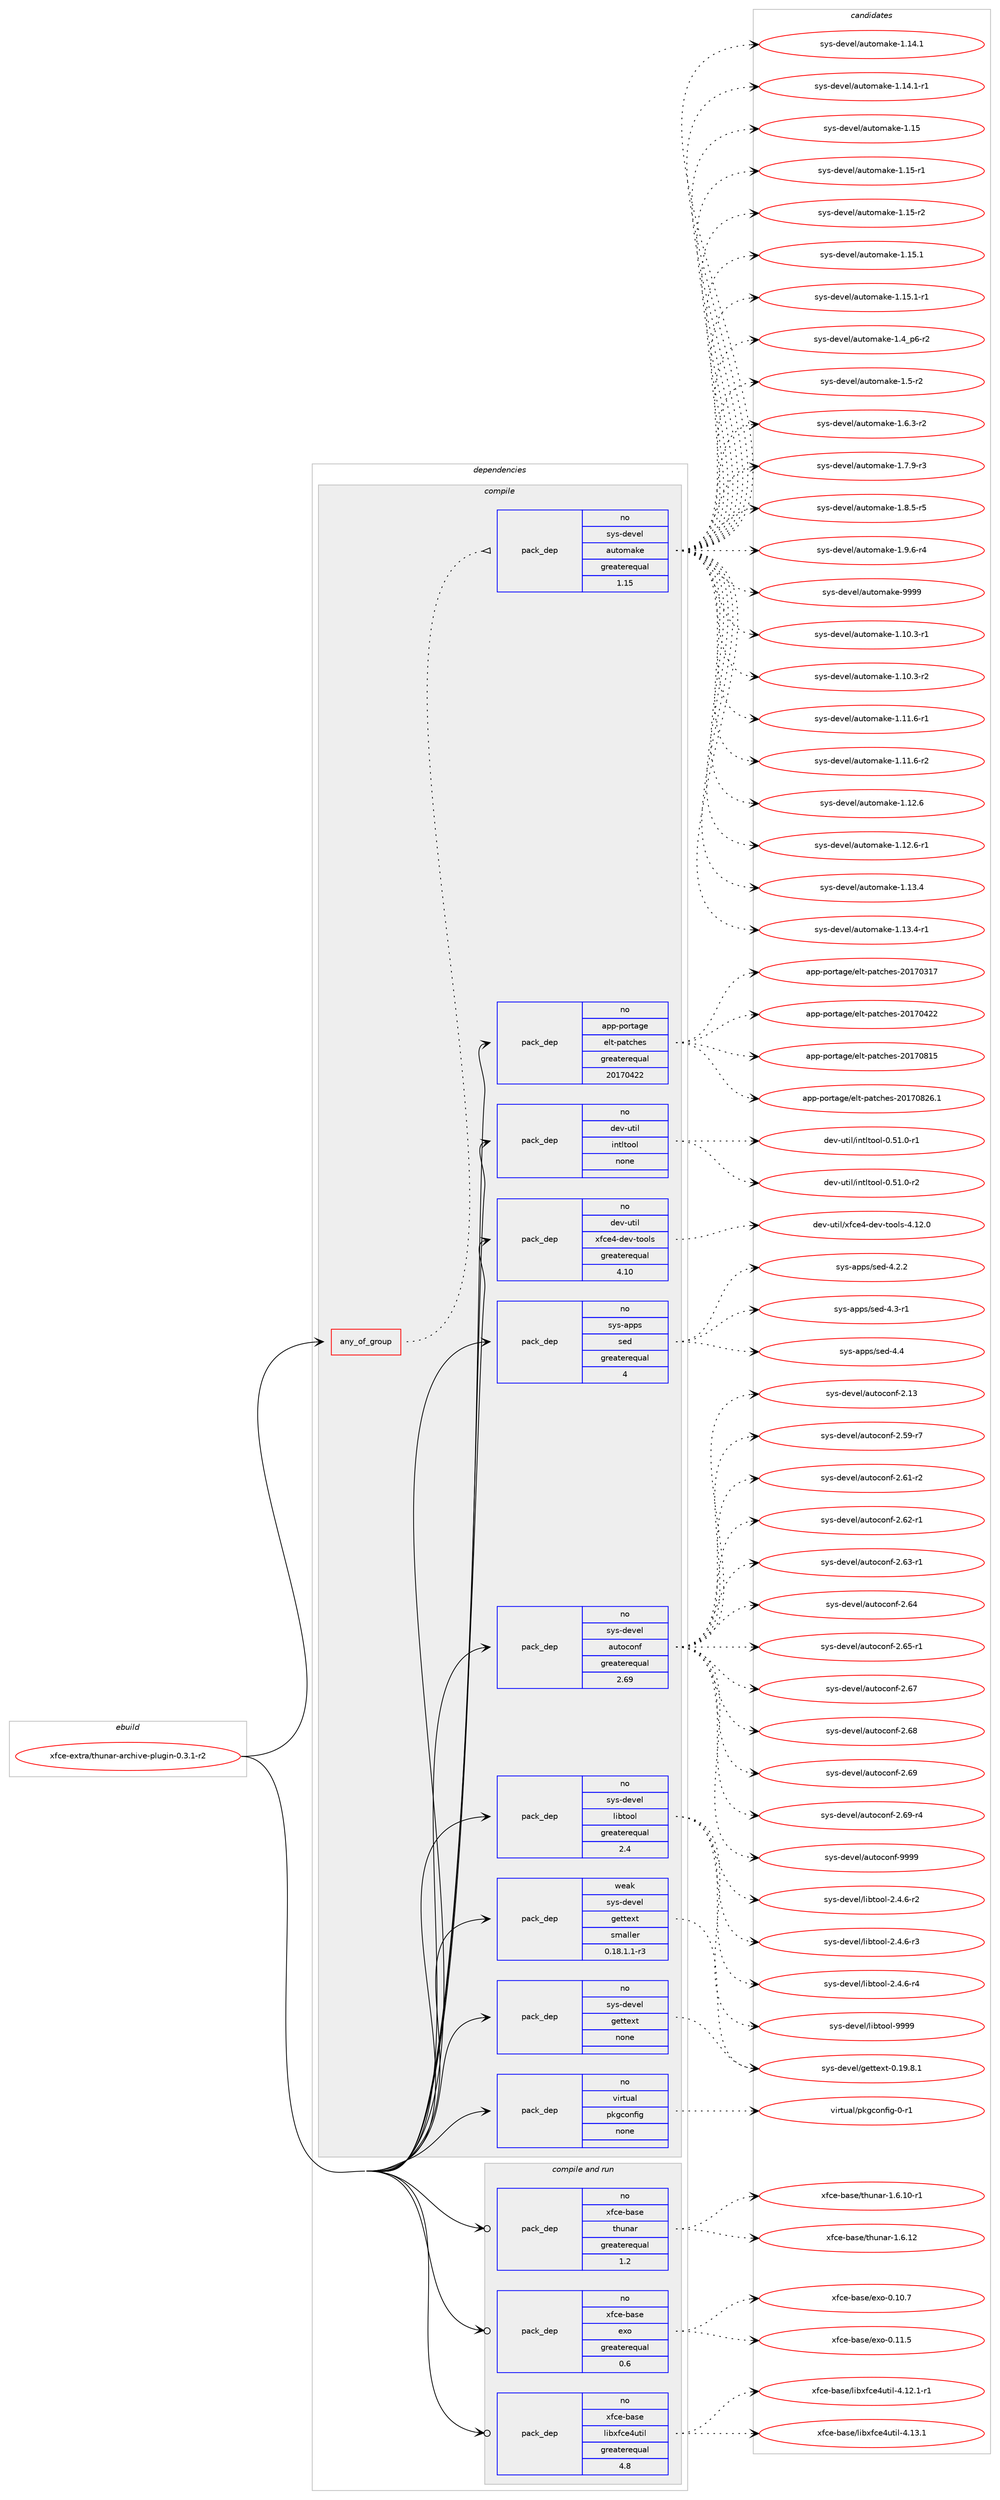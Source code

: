 digraph prolog {

# *************
# Graph options
# *************

newrank=true;
concentrate=true;
compound=true;
graph [rankdir=LR,fontname=Helvetica,fontsize=10,ranksep=1.5];#, ranksep=2.5, nodesep=0.2];
edge  [arrowhead=vee];
node  [fontname=Helvetica,fontsize=10];

# **********
# The ebuild
# **********

subgraph cluster_leftcol {
color=gray;
rank=same;
label=<<i>ebuild</i>>;
id [label="xfce-extra/thunar-archive-plugin-0.3.1-r2", color=red, width=4, href="../xfce-extra/thunar-archive-plugin-0.3.1-r2.svg"];
}

# ****************
# The dependencies
# ****************

subgraph cluster_midcol {
color=gray;
label=<<i>dependencies</i>>;
subgraph cluster_compile {
fillcolor="#eeeeee";
style=filled;
label=<<i>compile</i>>;
subgraph any9819 {
dependency535194 [label=<<TABLE BORDER="0" CELLBORDER="1" CELLSPACING="0" CELLPADDING="4"><TR><TD CELLPADDING="10">any_of_group</TD></TR></TABLE>>, shape=none, color=red];subgraph pack400363 {
dependency535195 [label=<<TABLE BORDER="0" CELLBORDER="1" CELLSPACING="0" CELLPADDING="4" WIDTH="220"><TR><TD ROWSPAN="6" CELLPADDING="30">pack_dep</TD></TR><TR><TD WIDTH="110">no</TD></TR><TR><TD>sys-devel</TD></TR><TR><TD>automake</TD></TR><TR><TD>greaterequal</TD></TR><TR><TD>1.15</TD></TR></TABLE>>, shape=none, color=blue];
}
dependency535194:e -> dependency535195:w [weight=20,style="dotted",arrowhead="oinv"];
}
id:e -> dependency535194:w [weight=20,style="solid",arrowhead="vee"];
subgraph pack400364 {
dependency535196 [label=<<TABLE BORDER="0" CELLBORDER="1" CELLSPACING="0" CELLPADDING="4" WIDTH="220"><TR><TD ROWSPAN="6" CELLPADDING="30">pack_dep</TD></TR><TR><TD WIDTH="110">no</TD></TR><TR><TD>app-portage</TD></TR><TR><TD>elt-patches</TD></TR><TR><TD>greaterequal</TD></TR><TR><TD>20170422</TD></TR></TABLE>>, shape=none, color=blue];
}
id:e -> dependency535196:w [weight=20,style="solid",arrowhead="vee"];
subgraph pack400365 {
dependency535197 [label=<<TABLE BORDER="0" CELLBORDER="1" CELLSPACING="0" CELLPADDING="4" WIDTH="220"><TR><TD ROWSPAN="6" CELLPADDING="30">pack_dep</TD></TR><TR><TD WIDTH="110">no</TD></TR><TR><TD>dev-util</TD></TR><TR><TD>intltool</TD></TR><TR><TD>none</TD></TR><TR><TD></TD></TR></TABLE>>, shape=none, color=blue];
}
id:e -> dependency535197:w [weight=20,style="solid",arrowhead="vee"];
subgraph pack400366 {
dependency535198 [label=<<TABLE BORDER="0" CELLBORDER="1" CELLSPACING="0" CELLPADDING="4" WIDTH="220"><TR><TD ROWSPAN="6" CELLPADDING="30">pack_dep</TD></TR><TR><TD WIDTH="110">no</TD></TR><TR><TD>dev-util</TD></TR><TR><TD>xfce4-dev-tools</TD></TR><TR><TD>greaterequal</TD></TR><TR><TD>4.10</TD></TR></TABLE>>, shape=none, color=blue];
}
id:e -> dependency535198:w [weight=20,style="solid",arrowhead="vee"];
subgraph pack400367 {
dependency535199 [label=<<TABLE BORDER="0" CELLBORDER="1" CELLSPACING="0" CELLPADDING="4" WIDTH="220"><TR><TD ROWSPAN="6" CELLPADDING="30">pack_dep</TD></TR><TR><TD WIDTH="110">no</TD></TR><TR><TD>sys-apps</TD></TR><TR><TD>sed</TD></TR><TR><TD>greaterequal</TD></TR><TR><TD>4</TD></TR></TABLE>>, shape=none, color=blue];
}
id:e -> dependency535199:w [weight=20,style="solid",arrowhead="vee"];
subgraph pack400368 {
dependency535200 [label=<<TABLE BORDER="0" CELLBORDER="1" CELLSPACING="0" CELLPADDING="4" WIDTH="220"><TR><TD ROWSPAN="6" CELLPADDING="30">pack_dep</TD></TR><TR><TD WIDTH="110">no</TD></TR><TR><TD>sys-devel</TD></TR><TR><TD>autoconf</TD></TR><TR><TD>greaterequal</TD></TR><TR><TD>2.69</TD></TR></TABLE>>, shape=none, color=blue];
}
id:e -> dependency535200:w [weight=20,style="solid",arrowhead="vee"];
subgraph pack400369 {
dependency535201 [label=<<TABLE BORDER="0" CELLBORDER="1" CELLSPACING="0" CELLPADDING="4" WIDTH="220"><TR><TD ROWSPAN="6" CELLPADDING="30">pack_dep</TD></TR><TR><TD WIDTH="110">no</TD></TR><TR><TD>sys-devel</TD></TR><TR><TD>gettext</TD></TR><TR><TD>none</TD></TR><TR><TD></TD></TR></TABLE>>, shape=none, color=blue];
}
id:e -> dependency535201:w [weight=20,style="solid",arrowhead="vee"];
subgraph pack400370 {
dependency535202 [label=<<TABLE BORDER="0" CELLBORDER="1" CELLSPACING="0" CELLPADDING="4" WIDTH="220"><TR><TD ROWSPAN="6" CELLPADDING="30">pack_dep</TD></TR><TR><TD WIDTH="110">no</TD></TR><TR><TD>sys-devel</TD></TR><TR><TD>libtool</TD></TR><TR><TD>greaterequal</TD></TR><TR><TD>2.4</TD></TR></TABLE>>, shape=none, color=blue];
}
id:e -> dependency535202:w [weight=20,style="solid",arrowhead="vee"];
subgraph pack400371 {
dependency535203 [label=<<TABLE BORDER="0" CELLBORDER="1" CELLSPACING="0" CELLPADDING="4" WIDTH="220"><TR><TD ROWSPAN="6" CELLPADDING="30">pack_dep</TD></TR><TR><TD WIDTH="110">no</TD></TR><TR><TD>virtual</TD></TR><TR><TD>pkgconfig</TD></TR><TR><TD>none</TD></TR><TR><TD></TD></TR></TABLE>>, shape=none, color=blue];
}
id:e -> dependency535203:w [weight=20,style="solid",arrowhead="vee"];
subgraph pack400372 {
dependency535204 [label=<<TABLE BORDER="0" CELLBORDER="1" CELLSPACING="0" CELLPADDING="4" WIDTH="220"><TR><TD ROWSPAN="6" CELLPADDING="30">pack_dep</TD></TR><TR><TD WIDTH="110">weak</TD></TR><TR><TD>sys-devel</TD></TR><TR><TD>gettext</TD></TR><TR><TD>smaller</TD></TR><TR><TD>0.18.1.1-r3</TD></TR></TABLE>>, shape=none, color=blue];
}
id:e -> dependency535204:w [weight=20,style="solid",arrowhead="vee"];
}
subgraph cluster_compileandrun {
fillcolor="#eeeeee";
style=filled;
label=<<i>compile and run</i>>;
subgraph pack400373 {
dependency535205 [label=<<TABLE BORDER="0" CELLBORDER="1" CELLSPACING="0" CELLPADDING="4" WIDTH="220"><TR><TD ROWSPAN="6" CELLPADDING="30">pack_dep</TD></TR><TR><TD WIDTH="110">no</TD></TR><TR><TD>xfce-base</TD></TR><TR><TD>exo</TD></TR><TR><TD>greaterequal</TD></TR><TR><TD>0.6</TD></TR></TABLE>>, shape=none, color=blue];
}
id:e -> dependency535205:w [weight=20,style="solid",arrowhead="odotvee"];
subgraph pack400374 {
dependency535206 [label=<<TABLE BORDER="0" CELLBORDER="1" CELLSPACING="0" CELLPADDING="4" WIDTH="220"><TR><TD ROWSPAN="6" CELLPADDING="30">pack_dep</TD></TR><TR><TD WIDTH="110">no</TD></TR><TR><TD>xfce-base</TD></TR><TR><TD>libxfce4util</TD></TR><TR><TD>greaterequal</TD></TR><TR><TD>4.8</TD></TR></TABLE>>, shape=none, color=blue];
}
id:e -> dependency535206:w [weight=20,style="solid",arrowhead="odotvee"];
subgraph pack400375 {
dependency535207 [label=<<TABLE BORDER="0" CELLBORDER="1" CELLSPACING="0" CELLPADDING="4" WIDTH="220"><TR><TD ROWSPAN="6" CELLPADDING="30">pack_dep</TD></TR><TR><TD WIDTH="110">no</TD></TR><TR><TD>xfce-base</TD></TR><TR><TD>thunar</TD></TR><TR><TD>greaterequal</TD></TR><TR><TD>1.2</TD></TR></TABLE>>, shape=none, color=blue];
}
id:e -> dependency535207:w [weight=20,style="solid",arrowhead="odotvee"];
}
subgraph cluster_run {
fillcolor="#eeeeee";
style=filled;
label=<<i>run</i>>;
}
}

# **************
# The candidates
# **************

subgraph cluster_choices {
rank=same;
color=gray;
label=<<i>candidates</i>>;

subgraph choice400363 {
color=black;
nodesep=1;
choice11512111545100101118101108479711711611110997107101454946494846514511449 [label="sys-devel/automake-1.10.3-r1", color=red, width=4,href="../sys-devel/automake-1.10.3-r1.svg"];
choice11512111545100101118101108479711711611110997107101454946494846514511450 [label="sys-devel/automake-1.10.3-r2", color=red, width=4,href="../sys-devel/automake-1.10.3-r2.svg"];
choice11512111545100101118101108479711711611110997107101454946494946544511449 [label="sys-devel/automake-1.11.6-r1", color=red, width=4,href="../sys-devel/automake-1.11.6-r1.svg"];
choice11512111545100101118101108479711711611110997107101454946494946544511450 [label="sys-devel/automake-1.11.6-r2", color=red, width=4,href="../sys-devel/automake-1.11.6-r2.svg"];
choice1151211154510010111810110847971171161111099710710145494649504654 [label="sys-devel/automake-1.12.6", color=red, width=4,href="../sys-devel/automake-1.12.6.svg"];
choice11512111545100101118101108479711711611110997107101454946495046544511449 [label="sys-devel/automake-1.12.6-r1", color=red, width=4,href="../sys-devel/automake-1.12.6-r1.svg"];
choice1151211154510010111810110847971171161111099710710145494649514652 [label="sys-devel/automake-1.13.4", color=red, width=4,href="../sys-devel/automake-1.13.4.svg"];
choice11512111545100101118101108479711711611110997107101454946495146524511449 [label="sys-devel/automake-1.13.4-r1", color=red, width=4,href="../sys-devel/automake-1.13.4-r1.svg"];
choice1151211154510010111810110847971171161111099710710145494649524649 [label="sys-devel/automake-1.14.1", color=red, width=4,href="../sys-devel/automake-1.14.1.svg"];
choice11512111545100101118101108479711711611110997107101454946495246494511449 [label="sys-devel/automake-1.14.1-r1", color=red, width=4,href="../sys-devel/automake-1.14.1-r1.svg"];
choice115121115451001011181011084797117116111109971071014549464953 [label="sys-devel/automake-1.15", color=red, width=4,href="../sys-devel/automake-1.15.svg"];
choice1151211154510010111810110847971171161111099710710145494649534511449 [label="sys-devel/automake-1.15-r1", color=red, width=4,href="../sys-devel/automake-1.15-r1.svg"];
choice1151211154510010111810110847971171161111099710710145494649534511450 [label="sys-devel/automake-1.15-r2", color=red, width=4,href="../sys-devel/automake-1.15-r2.svg"];
choice1151211154510010111810110847971171161111099710710145494649534649 [label="sys-devel/automake-1.15.1", color=red, width=4,href="../sys-devel/automake-1.15.1.svg"];
choice11512111545100101118101108479711711611110997107101454946495346494511449 [label="sys-devel/automake-1.15.1-r1", color=red, width=4,href="../sys-devel/automake-1.15.1-r1.svg"];
choice115121115451001011181011084797117116111109971071014549465295112544511450 [label="sys-devel/automake-1.4_p6-r2", color=red, width=4,href="../sys-devel/automake-1.4_p6-r2.svg"];
choice11512111545100101118101108479711711611110997107101454946534511450 [label="sys-devel/automake-1.5-r2", color=red, width=4,href="../sys-devel/automake-1.5-r2.svg"];
choice115121115451001011181011084797117116111109971071014549465446514511450 [label="sys-devel/automake-1.6.3-r2", color=red, width=4,href="../sys-devel/automake-1.6.3-r2.svg"];
choice115121115451001011181011084797117116111109971071014549465546574511451 [label="sys-devel/automake-1.7.9-r3", color=red, width=4,href="../sys-devel/automake-1.7.9-r3.svg"];
choice115121115451001011181011084797117116111109971071014549465646534511453 [label="sys-devel/automake-1.8.5-r5", color=red, width=4,href="../sys-devel/automake-1.8.5-r5.svg"];
choice115121115451001011181011084797117116111109971071014549465746544511452 [label="sys-devel/automake-1.9.6-r4", color=red, width=4,href="../sys-devel/automake-1.9.6-r4.svg"];
choice115121115451001011181011084797117116111109971071014557575757 [label="sys-devel/automake-9999", color=red, width=4,href="../sys-devel/automake-9999.svg"];
dependency535195:e -> choice11512111545100101118101108479711711611110997107101454946494846514511449:w [style=dotted,weight="100"];
dependency535195:e -> choice11512111545100101118101108479711711611110997107101454946494846514511450:w [style=dotted,weight="100"];
dependency535195:e -> choice11512111545100101118101108479711711611110997107101454946494946544511449:w [style=dotted,weight="100"];
dependency535195:e -> choice11512111545100101118101108479711711611110997107101454946494946544511450:w [style=dotted,weight="100"];
dependency535195:e -> choice1151211154510010111810110847971171161111099710710145494649504654:w [style=dotted,weight="100"];
dependency535195:e -> choice11512111545100101118101108479711711611110997107101454946495046544511449:w [style=dotted,weight="100"];
dependency535195:e -> choice1151211154510010111810110847971171161111099710710145494649514652:w [style=dotted,weight="100"];
dependency535195:e -> choice11512111545100101118101108479711711611110997107101454946495146524511449:w [style=dotted,weight="100"];
dependency535195:e -> choice1151211154510010111810110847971171161111099710710145494649524649:w [style=dotted,weight="100"];
dependency535195:e -> choice11512111545100101118101108479711711611110997107101454946495246494511449:w [style=dotted,weight="100"];
dependency535195:e -> choice115121115451001011181011084797117116111109971071014549464953:w [style=dotted,weight="100"];
dependency535195:e -> choice1151211154510010111810110847971171161111099710710145494649534511449:w [style=dotted,weight="100"];
dependency535195:e -> choice1151211154510010111810110847971171161111099710710145494649534511450:w [style=dotted,weight="100"];
dependency535195:e -> choice1151211154510010111810110847971171161111099710710145494649534649:w [style=dotted,weight="100"];
dependency535195:e -> choice11512111545100101118101108479711711611110997107101454946495346494511449:w [style=dotted,weight="100"];
dependency535195:e -> choice115121115451001011181011084797117116111109971071014549465295112544511450:w [style=dotted,weight="100"];
dependency535195:e -> choice11512111545100101118101108479711711611110997107101454946534511450:w [style=dotted,weight="100"];
dependency535195:e -> choice115121115451001011181011084797117116111109971071014549465446514511450:w [style=dotted,weight="100"];
dependency535195:e -> choice115121115451001011181011084797117116111109971071014549465546574511451:w [style=dotted,weight="100"];
dependency535195:e -> choice115121115451001011181011084797117116111109971071014549465646534511453:w [style=dotted,weight="100"];
dependency535195:e -> choice115121115451001011181011084797117116111109971071014549465746544511452:w [style=dotted,weight="100"];
dependency535195:e -> choice115121115451001011181011084797117116111109971071014557575757:w [style=dotted,weight="100"];
}
subgraph choice400364 {
color=black;
nodesep=1;
choice97112112451121111141169710310147101108116451129711699104101115455048495548514955 [label="app-portage/elt-patches-20170317", color=red, width=4,href="../app-portage/elt-patches-20170317.svg"];
choice97112112451121111141169710310147101108116451129711699104101115455048495548525050 [label="app-portage/elt-patches-20170422", color=red, width=4,href="../app-portage/elt-patches-20170422.svg"];
choice97112112451121111141169710310147101108116451129711699104101115455048495548564953 [label="app-portage/elt-patches-20170815", color=red, width=4,href="../app-portage/elt-patches-20170815.svg"];
choice971121124511211111411697103101471011081164511297116991041011154550484955485650544649 [label="app-portage/elt-patches-20170826.1", color=red, width=4,href="../app-portage/elt-patches-20170826.1.svg"];
dependency535196:e -> choice97112112451121111141169710310147101108116451129711699104101115455048495548514955:w [style=dotted,weight="100"];
dependency535196:e -> choice97112112451121111141169710310147101108116451129711699104101115455048495548525050:w [style=dotted,weight="100"];
dependency535196:e -> choice97112112451121111141169710310147101108116451129711699104101115455048495548564953:w [style=dotted,weight="100"];
dependency535196:e -> choice971121124511211111411697103101471011081164511297116991041011154550484955485650544649:w [style=dotted,weight="100"];
}
subgraph choice400365 {
color=black;
nodesep=1;
choice1001011184511711610510847105110116108116111111108454846534946484511449 [label="dev-util/intltool-0.51.0-r1", color=red, width=4,href="../dev-util/intltool-0.51.0-r1.svg"];
choice1001011184511711610510847105110116108116111111108454846534946484511450 [label="dev-util/intltool-0.51.0-r2", color=red, width=4,href="../dev-util/intltool-0.51.0-r2.svg"];
dependency535197:e -> choice1001011184511711610510847105110116108116111111108454846534946484511449:w [style=dotted,weight="100"];
dependency535197:e -> choice1001011184511711610510847105110116108116111111108454846534946484511450:w [style=dotted,weight="100"];
}
subgraph choice400366 {
color=black;
nodesep=1;
choice10010111845117116105108471201029910152451001011184511611111110811545524649504648 [label="dev-util/xfce4-dev-tools-4.12.0", color=red, width=4,href="../dev-util/xfce4-dev-tools-4.12.0.svg"];
dependency535198:e -> choice10010111845117116105108471201029910152451001011184511611111110811545524649504648:w [style=dotted,weight="100"];
}
subgraph choice400367 {
color=black;
nodesep=1;
choice115121115459711211211547115101100455246504650 [label="sys-apps/sed-4.2.2", color=red, width=4,href="../sys-apps/sed-4.2.2.svg"];
choice115121115459711211211547115101100455246514511449 [label="sys-apps/sed-4.3-r1", color=red, width=4,href="../sys-apps/sed-4.3-r1.svg"];
choice11512111545971121121154711510110045524652 [label="sys-apps/sed-4.4", color=red, width=4,href="../sys-apps/sed-4.4.svg"];
dependency535199:e -> choice115121115459711211211547115101100455246504650:w [style=dotted,weight="100"];
dependency535199:e -> choice115121115459711211211547115101100455246514511449:w [style=dotted,weight="100"];
dependency535199:e -> choice11512111545971121121154711510110045524652:w [style=dotted,weight="100"];
}
subgraph choice400368 {
color=black;
nodesep=1;
choice115121115451001011181011084797117116111991111101024550464951 [label="sys-devel/autoconf-2.13", color=red, width=4,href="../sys-devel/autoconf-2.13.svg"];
choice1151211154510010111810110847971171161119911111010245504653574511455 [label="sys-devel/autoconf-2.59-r7", color=red, width=4,href="../sys-devel/autoconf-2.59-r7.svg"];
choice1151211154510010111810110847971171161119911111010245504654494511450 [label="sys-devel/autoconf-2.61-r2", color=red, width=4,href="../sys-devel/autoconf-2.61-r2.svg"];
choice1151211154510010111810110847971171161119911111010245504654504511449 [label="sys-devel/autoconf-2.62-r1", color=red, width=4,href="../sys-devel/autoconf-2.62-r1.svg"];
choice1151211154510010111810110847971171161119911111010245504654514511449 [label="sys-devel/autoconf-2.63-r1", color=red, width=4,href="../sys-devel/autoconf-2.63-r1.svg"];
choice115121115451001011181011084797117116111991111101024550465452 [label="sys-devel/autoconf-2.64", color=red, width=4,href="../sys-devel/autoconf-2.64.svg"];
choice1151211154510010111810110847971171161119911111010245504654534511449 [label="sys-devel/autoconf-2.65-r1", color=red, width=4,href="../sys-devel/autoconf-2.65-r1.svg"];
choice115121115451001011181011084797117116111991111101024550465455 [label="sys-devel/autoconf-2.67", color=red, width=4,href="../sys-devel/autoconf-2.67.svg"];
choice115121115451001011181011084797117116111991111101024550465456 [label="sys-devel/autoconf-2.68", color=red, width=4,href="../sys-devel/autoconf-2.68.svg"];
choice115121115451001011181011084797117116111991111101024550465457 [label="sys-devel/autoconf-2.69", color=red, width=4,href="../sys-devel/autoconf-2.69.svg"];
choice1151211154510010111810110847971171161119911111010245504654574511452 [label="sys-devel/autoconf-2.69-r4", color=red, width=4,href="../sys-devel/autoconf-2.69-r4.svg"];
choice115121115451001011181011084797117116111991111101024557575757 [label="sys-devel/autoconf-9999", color=red, width=4,href="../sys-devel/autoconf-9999.svg"];
dependency535200:e -> choice115121115451001011181011084797117116111991111101024550464951:w [style=dotted,weight="100"];
dependency535200:e -> choice1151211154510010111810110847971171161119911111010245504653574511455:w [style=dotted,weight="100"];
dependency535200:e -> choice1151211154510010111810110847971171161119911111010245504654494511450:w [style=dotted,weight="100"];
dependency535200:e -> choice1151211154510010111810110847971171161119911111010245504654504511449:w [style=dotted,weight="100"];
dependency535200:e -> choice1151211154510010111810110847971171161119911111010245504654514511449:w [style=dotted,weight="100"];
dependency535200:e -> choice115121115451001011181011084797117116111991111101024550465452:w [style=dotted,weight="100"];
dependency535200:e -> choice1151211154510010111810110847971171161119911111010245504654534511449:w [style=dotted,weight="100"];
dependency535200:e -> choice115121115451001011181011084797117116111991111101024550465455:w [style=dotted,weight="100"];
dependency535200:e -> choice115121115451001011181011084797117116111991111101024550465456:w [style=dotted,weight="100"];
dependency535200:e -> choice115121115451001011181011084797117116111991111101024550465457:w [style=dotted,weight="100"];
dependency535200:e -> choice1151211154510010111810110847971171161119911111010245504654574511452:w [style=dotted,weight="100"];
dependency535200:e -> choice115121115451001011181011084797117116111991111101024557575757:w [style=dotted,weight="100"];
}
subgraph choice400369 {
color=black;
nodesep=1;
choice1151211154510010111810110847103101116116101120116454846495746564649 [label="sys-devel/gettext-0.19.8.1", color=red, width=4,href="../sys-devel/gettext-0.19.8.1.svg"];
dependency535201:e -> choice1151211154510010111810110847103101116116101120116454846495746564649:w [style=dotted,weight="100"];
}
subgraph choice400370 {
color=black;
nodesep=1;
choice1151211154510010111810110847108105981161111111084550465246544511450 [label="sys-devel/libtool-2.4.6-r2", color=red, width=4,href="../sys-devel/libtool-2.4.6-r2.svg"];
choice1151211154510010111810110847108105981161111111084550465246544511451 [label="sys-devel/libtool-2.4.6-r3", color=red, width=4,href="../sys-devel/libtool-2.4.6-r3.svg"];
choice1151211154510010111810110847108105981161111111084550465246544511452 [label="sys-devel/libtool-2.4.6-r4", color=red, width=4,href="../sys-devel/libtool-2.4.6-r4.svg"];
choice1151211154510010111810110847108105981161111111084557575757 [label="sys-devel/libtool-9999", color=red, width=4,href="../sys-devel/libtool-9999.svg"];
dependency535202:e -> choice1151211154510010111810110847108105981161111111084550465246544511450:w [style=dotted,weight="100"];
dependency535202:e -> choice1151211154510010111810110847108105981161111111084550465246544511451:w [style=dotted,weight="100"];
dependency535202:e -> choice1151211154510010111810110847108105981161111111084550465246544511452:w [style=dotted,weight="100"];
dependency535202:e -> choice1151211154510010111810110847108105981161111111084557575757:w [style=dotted,weight="100"];
}
subgraph choice400371 {
color=black;
nodesep=1;
choice11810511411611797108471121071039911111010210510345484511449 [label="virtual/pkgconfig-0-r1", color=red, width=4,href="../virtual/pkgconfig-0-r1.svg"];
dependency535203:e -> choice11810511411611797108471121071039911111010210510345484511449:w [style=dotted,weight="100"];
}
subgraph choice400372 {
color=black;
nodesep=1;
choice1151211154510010111810110847103101116116101120116454846495746564649 [label="sys-devel/gettext-0.19.8.1", color=red, width=4,href="../sys-devel/gettext-0.19.8.1.svg"];
dependency535204:e -> choice1151211154510010111810110847103101116116101120116454846495746564649:w [style=dotted,weight="100"];
}
subgraph choice400373 {
color=black;
nodesep=1;
choice120102991014598971151014710112011145484649484655 [label="xfce-base/exo-0.10.7", color=red, width=4,href="../xfce-base/exo-0.10.7.svg"];
choice120102991014598971151014710112011145484649494653 [label="xfce-base/exo-0.11.5", color=red, width=4,href="../xfce-base/exo-0.11.5.svg"];
dependency535205:e -> choice120102991014598971151014710112011145484649484655:w [style=dotted,weight="100"];
dependency535205:e -> choice120102991014598971151014710112011145484649494653:w [style=dotted,weight="100"];
}
subgraph choice400374 {
color=black;
nodesep=1;
choice1201029910145989711510147108105981201029910152117116105108455246495046494511449 [label="xfce-base/libxfce4util-4.12.1-r1", color=red, width=4,href="../xfce-base/libxfce4util-4.12.1-r1.svg"];
choice120102991014598971151014710810598120102991015211711610510845524649514649 [label="xfce-base/libxfce4util-4.13.1", color=red, width=4,href="../xfce-base/libxfce4util-4.13.1.svg"];
dependency535206:e -> choice1201029910145989711510147108105981201029910152117116105108455246495046494511449:w [style=dotted,weight="100"];
dependency535206:e -> choice120102991014598971151014710810598120102991015211711610510845524649514649:w [style=dotted,weight="100"];
}
subgraph choice400375 {
color=black;
nodesep=1;
choice120102991014598971151014711610411711097114454946544649484511449 [label="xfce-base/thunar-1.6.10-r1", color=red, width=4,href="../xfce-base/thunar-1.6.10-r1.svg"];
choice12010299101459897115101471161041171109711445494654464950 [label="xfce-base/thunar-1.6.12", color=red, width=4,href="../xfce-base/thunar-1.6.12.svg"];
dependency535207:e -> choice120102991014598971151014711610411711097114454946544649484511449:w [style=dotted,weight="100"];
dependency535207:e -> choice12010299101459897115101471161041171109711445494654464950:w [style=dotted,weight="100"];
}
}

}
